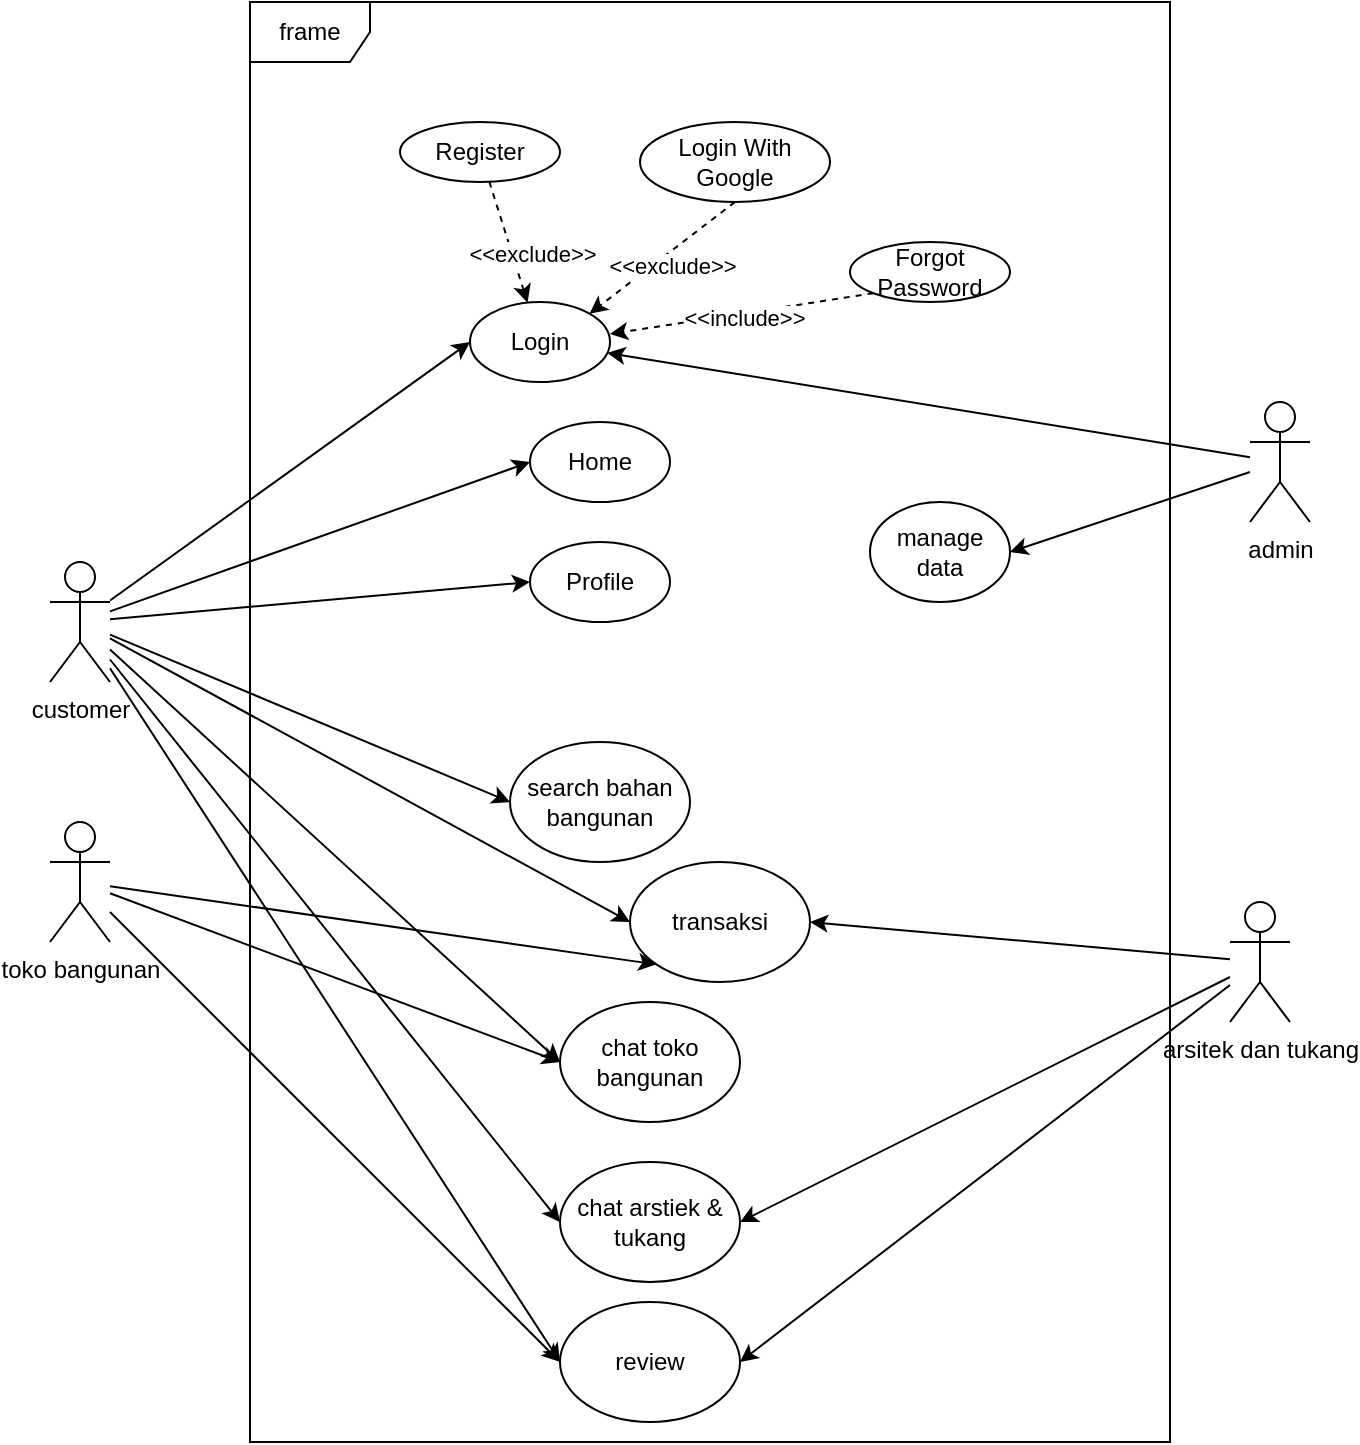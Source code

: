 <mxfile version="20.5.1" type="github" pages="2">
  <diagram id="8pYdvf0Vjy8PGNL5Wu--" name="Use Case">
    <mxGraphModel dx="723" dy="369" grid="1" gridSize="10" guides="1" tooltips="1" connect="1" arrows="1" fold="1" page="1" pageScale="1" pageWidth="850" pageHeight="1100" math="0" shadow="0">
      <root>
        <mxCell id="0" />
        <mxCell id="1" parent="0" />
        <mxCell id="rVxo1T5X09Oe69zh3RZC-34" value="frame" style="shape=umlFrame;whiteSpace=wrap;html=1;" vertex="1" parent="1">
          <mxGeometry x="180" y="40" width="460" height="720" as="geometry" />
        </mxCell>
        <mxCell id="rVxo1T5X09Oe69zh3RZC-1" style="edgeStyle=none;rounded=0;orthogonalLoop=1;jettySize=auto;html=1;" edge="1" parent="1" source="rVxo1T5X09Oe69zh3RZC-3" target="rVxo1T5X09Oe69zh3RZC-4">
          <mxGeometry relative="1" as="geometry" />
        </mxCell>
        <mxCell id="rVxo1T5X09Oe69zh3RZC-2" style="edgeStyle=none;rounded=0;orthogonalLoop=1;jettySize=auto;html=1;entryX=1;entryY=0.5;entryDx=0;entryDy=0;" edge="1" parent="1" source="rVxo1T5X09Oe69zh3RZC-3" target="rVxo1T5X09Oe69zh3RZC-31">
          <mxGeometry relative="1" as="geometry" />
        </mxCell>
        <mxCell id="rVxo1T5X09Oe69zh3RZC-3" value="admin&lt;br&gt;" style="shape=umlActor;verticalLabelPosition=bottom;verticalAlign=top;html=1;outlineConnect=0;" vertex="1" parent="1">
          <mxGeometry x="680" y="240" width="30" height="60" as="geometry" />
        </mxCell>
        <mxCell id="rVxo1T5X09Oe69zh3RZC-4" value="Login" style="ellipse;whiteSpace=wrap;html=1;" vertex="1" parent="1">
          <mxGeometry x="290" y="190" width="70" height="40" as="geometry" />
        </mxCell>
        <mxCell id="rVxo1T5X09Oe69zh3RZC-5" style="edgeStyle=none;rounded=0;orthogonalLoop=1;jettySize=auto;html=1;entryX=0;entryY=0.5;entryDx=0;entryDy=0;" edge="1" parent="1" source="rVxo1T5X09Oe69zh3RZC-8" target="rVxo1T5X09Oe69zh3RZC-28">
          <mxGeometry relative="1" as="geometry" />
        </mxCell>
        <mxCell id="rVxo1T5X09Oe69zh3RZC-6" style="edgeStyle=none;rounded=0;orthogonalLoop=1;jettySize=auto;html=1;entryX=0;entryY=0.5;entryDx=0;entryDy=0;" edge="1" parent="1" source="rVxo1T5X09Oe69zh3RZC-8" target="rVxo1T5X09Oe69zh3RZC-30">
          <mxGeometry relative="1" as="geometry" />
        </mxCell>
        <mxCell id="rVxo1T5X09Oe69zh3RZC-7" style="edgeStyle=none;rounded=0;orthogonalLoop=1;jettySize=auto;html=1;entryX=0;entryY=1;entryDx=0;entryDy=0;" edge="1" parent="1" source="rVxo1T5X09Oe69zh3RZC-8" target="rVxo1T5X09Oe69zh3RZC-32">
          <mxGeometry relative="1" as="geometry" />
        </mxCell>
        <mxCell id="rVxo1T5X09Oe69zh3RZC-8" value="toko bangunan" style="shape=umlActor;verticalLabelPosition=bottom;verticalAlign=top;html=1;outlineConnect=0;" vertex="1" parent="1">
          <mxGeometry x="80" y="450" width="30" height="60" as="geometry" />
        </mxCell>
        <mxCell id="rVxo1T5X09Oe69zh3RZC-9" style="edgeStyle=none;rounded=0;orthogonalLoop=1;jettySize=auto;html=1;entryX=1;entryY=0.5;entryDx=0;entryDy=0;" edge="1" parent="1" source="rVxo1T5X09Oe69zh3RZC-12" target="rVxo1T5X09Oe69zh3RZC-29">
          <mxGeometry relative="1" as="geometry" />
        </mxCell>
        <mxCell id="rVxo1T5X09Oe69zh3RZC-10" style="edgeStyle=none;rounded=0;orthogonalLoop=1;jettySize=auto;html=1;entryX=1;entryY=0.5;entryDx=0;entryDy=0;" edge="1" parent="1" source="rVxo1T5X09Oe69zh3RZC-12" target="rVxo1T5X09Oe69zh3RZC-30">
          <mxGeometry relative="1" as="geometry" />
        </mxCell>
        <mxCell id="rVxo1T5X09Oe69zh3RZC-11" style="edgeStyle=none;rounded=0;orthogonalLoop=1;jettySize=auto;html=1;entryX=1;entryY=0.5;entryDx=0;entryDy=0;" edge="1" parent="1" source="rVxo1T5X09Oe69zh3RZC-12" target="rVxo1T5X09Oe69zh3RZC-32">
          <mxGeometry relative="1" as="geometry" />
        </mxCell>
        <mxCell id="rVxo1T5X09Oe69zh3RZC-12" value="arsitek dan tukang" style="shape=umlActor;verticalLabelPosition=bottom;verticalAlign=top;html=1;outlineConnect=0;" vertex="1" parent="1">
          <mxGeometry x="670" y="490" width="30" height="60" as="geometry" />
        </mxCell>
        <mxCell id="rVxo1T5X09Oe69zh3RZC-13" style="edgeStyle=none;rounded=0;orthogonalLoop=1;jettySize=auto;html=1;entryX=0;entryY=0.5;entryDx=0;entryDy=0;" edge="1" parent="1" source="rVxo1T5X09Oe69zh3RZC-21" target="rVxo1T5X09Oe69zh3RZC-4">
          <mxGeometry relative="1" as="geometry" />
        </mxCell>
        <mxCell id="rVxo1T5X09Oe69zh3RZC-14" style="edgeStyle=none;rounded=0;orthogonalLoop=1;jettySize=auto;html=1;entryX=0;entryY=0.5;entryDx=0;entryDy=0;" edge="1" parent="1" source="rVxo1T5X09Oe69zh3RZC-21" target="rVxo1T5X09Oe69zh3RZC-25">
          <mxGeometry relative="1" as="geometry" />
        </mxCell>
        <mxCell id="rVxo1T5X09Oe69zh3RZC-15" style="edgeStyle=none;rounded=0;orthogonalLoop=1;jettySize=auto;html=1;entryX=0;entryY=0.5;entryDx=0;entryDy=0;" edge="1" parent="1" source="rVxo1T5X09Oe69zh3RZC-21" target="rVxo1T5X09Oe69zh3RZC-26">
          <mxGeometry relative="1" as="geometry" />
        </mxCell>
        <mxCell id="rVxo1T5X09Oe69zh3RZC-16" style="edgeStyle=none;rounded=0;orthogonalLoop=1;jettySize=auto;html=1;entryX=0;entryY=0.5;entryDx=0;entryDy=0;" edge="1" parent="1" source="rVxo1T5X09Oe69zh3RZC-21" target="rVxo1T5X09Oe69zh3RZC-27">
          <mxGeometry relative="1" as="geometry" />
        </mxCell>
        <mxCell id="rVxo1T5X09Oe69zh3RZC-17" style="edgeStyle=none;rounded=0;orthogonalLoop=1;jettySize=auto;html=1;entryX=0;entryY=0.5;entryDx=0;entryDy=0;" edge="1" parent="1" source="rVxo1T5X09Oe69zh3RZC-21" target="rVxo1T5X09Oe69zh3RZC-28">
          <mxGeometry relative="1" as="geometry" />
        </mxCell>
        <mxCell id="rVxo1T5X09Oe69zh3RZC-18" style="edgeStyle=none;rounded=0;orthogonalLoop=1;jettySize=auto;html=1;entryX=0;entryY=0.5;entryDx=0;entryDy=0;" edge="1" parent="1" source="rVxo1T5X09Oe69zh3RZC-21" target="rVxo1T5X09Oe69zh3RZC-29">
          <mxGeometry relative="1" as="geometry" />
        </mxCell>
        <mxCell id="rVxo1T5X09Oe69zh3RZC-19" style="edgeStyle=none;rounded=0;orthogonalLoop=1;jettySize=auto;html=1;entryX=0;entryY=0.5;entryDx=0;entryDy=0;" edge="1" parent="1" source="rVxo1T5X09Oe69zh3RZC-21" target="rVxo1T5X09Oe69zh3RZC-30">
          <mxGeometry relative="1" as="geometry" />
        </mxCell>
        <mxCell id="rVxo1T5X09Oe69zh3RZC-20" style="edgeStyle=none;rounded=0;orthogonalLoop=1;jettySize=auto;html=1;entryX=0;entryY=0.5;entryDx=0;entryDy=0;" edge="1" parent="1" source="rVxo1T5X09Oe69zh3RZC-21" target="rVxo1T5X09Oe69zh3RZC-32">
          <mxGeometry relative="1" as="geometry" />
        </mxCell>
        <mxCell id="rVxo1T5X09Oe69zh3RZC-21" value="customer" style="shape=umlActor;verticalLabelPosition=bottom;verticalAlign=top;html=1;outlineConnect=0;" vertex="1" parent="1">
          <mxGeometry x="80" y="320" width="30" height="60" as="geometry" />
        </mxCell>
        <mxCell id="rVxo1T5X09Oe69zh3RZC-22" style="rounded=0;orthogonalLoop=1;jettySize=auto;html=1;dashed=1;" edge="1" parent="1" source="rVxo1T5X09Oe69zh3RZC-24" target="rVxo1T5X09Oe69zh3RZC-4">
          <mxGeometry relative="1" as="geometry" />
        </mxCell>
        <mxCell id="rVxo1T5X09Oe69zh3RZC-23" value="&amp;lt;&amp;lt;exclude&amp;gt;&amp;gt;" style="edgeLabel;html=1;align=center;verticalAlign=middle;resizable=0;points=[];" vertex="1" connectable="0" parent="rVxo1T5X09Oe69zh3RZC-22">
          <mxGeometry x="0.149" y="-1" relative="1" as="geometry">
            <mxPoint x="11" y="1" as="offset" />
          </mxGeometry>
        </mxCell>
        <mxCell id="rVxo1T5X09Oe69zh3RZC-24" value="Register" style="ellipse;whiteSpace=wrap;html=1;" vertex="1" parent="1">
          <mxGeometry x="255" y="100" width="80" height="30" as="geometry" />
        </mxCell>
        <mxCell id="rVxo1T5X09Oe69zh3RZC-25" value="Home" style="ellipse;whiteSpace=wrap;html=1;" vertex="1" parent="1">
          <mxGeometry x="320" y="250" width="70" height="40" as="geometry" />
        </mxCell>
        <mxCell id="rVxo1T5X09Oe69zh3RZC-26" value="Profile" style="ellipse;whiteSpace=wrap;html=1;" vertex="1" parent="1">
          <mxGeometry x="320" y="310" width="70" height="40" as="geometry" />
        </mxCell>
        <mxCell id="rVxo1T5X09Oe69zh3RZC-27" value="search bahan bangunan" style="ellipse;whiteSpace=wrap;html=1;" vertex="1" parent="1">
          <mxGeometry x="310" y="410" width="90" height="60" as="geometry" />
        </mxCell>
        <mxCell id="rVxo1T5X09Oe69zh3RZC-28" value="chat toko bangunan" style="ellipse;whiteSpace=wrap;html=1;" vertex="1" parent="1">
          <mxGeometry x="335" y="540" width="90" height="60" as="geometry" />
        </mxCell>
        <mxCell id="rVxo1T5X09Oe69zh3RZC-29" value="chat arstiek &amp;amp; tukang" style="ellipse;whiteSpace=wrap;html=1;" vertex="1" parent="1">
          <mxGeometry x="335" y="620" width="90" height="60" as="geometry" />
        </mxCell>
        <mxCell id="rVxo1T5X09Oe69zh3RZC-30" value="review" style="ellipse;whiteSpace=wrap;html=1;" vertex="1" parent="1">
          <mxGeometry x="335" y="690" width="90" height="60" as="geometry" />
        </mxCell>
        <mxCell id="rVxo1T5X09Oe69zh3RZC-31" value="manage data" style="ellipse;whiteSpace=wrap;html=1;" vertex="1" parent="1">
          <mxGeometry x="490" y="290" width="70" height="50" as="geometry" />
        </mxCell>
        <mxCell id="rVxo1T5X09Oe69zh3RZC-32" value="transaksi" style="ellipse;whiteSpace=wrap;html=1;" vertex="1" parent="1">
          <mxGeometry x="370" y="470" width="90" height="60" as="geometry" />
        </mxCell>
        <mxCell id="rVxo1T5X09Oe69zh3RZC-36" value="Forgot Password" style="ellipse;whiteSpace=wrap;html=1;" vertex="1" parent="1">
          <mxGeometry x="480" y="160" width="80" height="30" as="geometry" />
        </mxCell>
        <mxCell id="rVxo1T5X09Oe69zh3RZC-37" style="rounded=0;orthogonalLoop=1;jettySize=auto;html=1;dashed=1;exitX=0;exitY=1;exitDx=0;exitDy=0;" edge="1" parent="1" source="rVxo1T5X09Oe69zh3RZC-36">
          <mxGeometry relative="1" as="geometry">
            <mxPoint x="427.902" y="167.503" as="sourcePoint" />
            <mxPoint x="360" y="206" as="targetPoint" />
          </mxGeometry>
        </mxCell>
        <mxCell id="rVxo1T5X09Oe69zh3RZC-38" value="&amp;lt;&amp;lt;include&amp;gt;&amp;gt;" style="edgeLabel;html=1;align=center;verticalAlign=middle;resizable=0;points=[];" vertex="1" connectable="0" parent="rVxo1T5X09Oe69zh3RZC-37">
          <mxGeometry x="0.149" y="-1" relative="1" as="geometry">
            <mxPoint x="11" y="1" as="offset" />
          </mxGeometry>
        </mxCell>
        <mxCell id="rVxo1T5X09Oe69zh3RZC-40" value="Login With Google" style="ellipse;whiteSpace=wrap;html=1;" vertex="1" parent="1">
          <mxGeometry x="375" y="100" width="95" height="40" as="geometry" />
        </mxCell>
        <mxCell id="rVxo1T5X09Oe69zh3RZC-41" style="rounded=0;orthogonalLoop=1;jettySize=auto;html=1;dashed=1;exitX=0.5;exitY=1;exitDx=0;exitDy=0;entryX=1;entryY=0;entryDx=0;entryDy=0;" edge="1" parent="1" source="rVxo1T5X09Oe69zh3RZC-40" target="rVxo1T5X09Oe69zh3RZC-4">
          <mxGeometry relative="1" as="geometry">
            <mxPoint x="310.846" y="159.839" as="sourcePoint" />
            <mxPoint x="327.201" y="200.503" as="targetPoint" />
          </mxGeometry>
        </mxCell>
        <mxCell id="rVxo1T5X09Oe69zh3RZC-42" value="&amp;lt;&amp;lt;exclude&amp;gt;&amp;gt;" style="edgeLabel;html=1;align=center;verticalAlign=middle;resizable=0;points=[];" vertex="1" connectable="0" parent="rVxo1T5X09Oe69zh3RZC-41">
          <mxGeometry x="0.149" y="-1" relative="1" as="geometry">
            <mxPoint x="11" y="1" as="offset" />
          </mxGeometry>
        </mxCell>
      </root>
    </mxGraphModel>
  </diagram>
  <diagram id="bUhFg7TCCN4sw5C-6Emz" name="Page-2">
    <mxGraphModel dx="868" dy="443" grid="1" gridSize="10" guides="1" tooltips="1" connect="1" arrows="1" fold="1" page="1" pageScale="1" pageWidth="850" pageHeight="1100" math="0" shadow="0">
      <root>
        <mxCell id="0" />
        <mxCell id="1" parent="0" />
      </root>
    </mxGraphModel>
  </diagram>
</mxfile>
